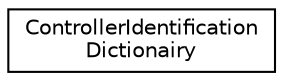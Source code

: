 digraph "Graphical Class Hierarchy"
{
 // LATEX_PDF_SIZE
  edge [fontname="Helvetica",fontsize="10",labelfontname="Helvetica",labelfontsize="10"];
  node [fontname="Helvetica",fontsize="10",shape=record];
  rankdir="LR";
  Node0 [label="ControllerIdentification\lDictionairy",height=0.2,width=0.4,color="black", fillcolor="white", style="filled",URL="$class_controller_identification_dictionairy.html",tooltip=" "];
}
